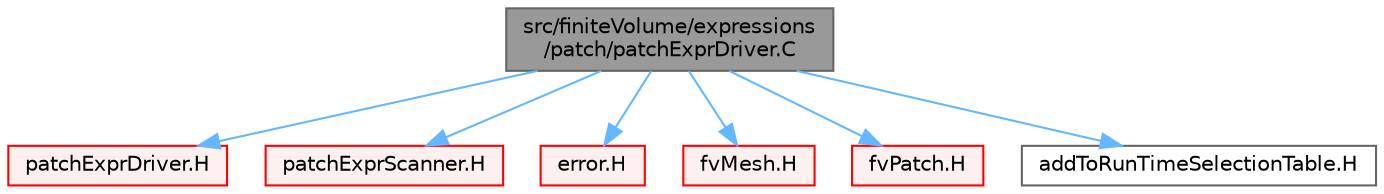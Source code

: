 digraph "src/finiteVolume/expressions/patch/patchExprDriver.C"
{
 // LATEX_PDF_SIZE
  bgcolor="transparent";
  edge [fontname=Helvetica,fontsize=10,labelfontname=Helvetica,labelfontsize=10];
  node [fontname=Helvetica,fontsize=10,shape=box,height=0.2,width=0.4];
  Node1 [id="Node000001",label="src/finiteVolume/expressions\l/patch/patchExprDriver.C",height=0.2,width=0.4,color="gray40", fillcolor="grey60", style="filled", fontcolor="black",tooltip=" "];
  Node1 -> Node2 [id="edge1_Node000001_Node000002",color="steelblue1",style="solid",tooltip=" "];
  Node2 [id="Node000002",label="patchExprDriver.H",height=0.2,width=0.4,color="red", fillcolor="#FFF0F0", style="filled",URL="$patchExprDriver_8H.html",tooltip=" "];
  Node1 -> Node444 [id="edge2_Node000001_Node000444",color="steelblue1",style="solid",tooltip=" "];
  Node444 [id="Node000444",label="patchExprScanner.H",height=0.2,width=0.4,color="red", fillcolor="#FFF0F0", style="filled",URL="$patchExprScanner_8H.html",tooltip=" "];
  Node1 -> Node47 [id="edge3_Node000001_Node000047",color="steelblue1",style="solid",tooltip=" "];
  Node47 [id="Node000047",label="error.H",height=0.2,width=0.4,color="red", fillcolor="#FFF0F0", style="filled",URL="$error_8H.html",tooltip=" "];
  Node1 -> Node371 [id="edge4_Node000001_Node000371",color="steelblue1",style="solid",tooltip=" "];
  Node371 [id="Node000371",label="fvMesh.H",height=0.2,width=0.4,color="red", fillcolor="#FFF0F0", style="filled",URL="$fvMesh_8H.html",tooltip=" "];
  Node1 -> Node375 [id="edge5_Node000001_Node000375",color="steelblue1",style="solid",tooltip=" "];
  Node375 [id="Node000375",label="fvPatch.H",height=0.2,width=0.4,color="red", fillcolor="#FFF0F0", style="filled",URL="$fvPatch_8H.html",tooltip=" "];
  Node1 -> Node446 [id="edge6_Node000001_Node000446",color="steelblue1",style="solid",tooltip=" "];
  Node446 [id="Node000446",label="addToRunTimeSelectionTable.H",height=0.2,width=0.4,color="grey40", fillcolor="white", style="filled",URL="$addToRunTimeSelectionTable_8H.html",tooltip="Macros for easy insertion into run-time selection tables."];
}
